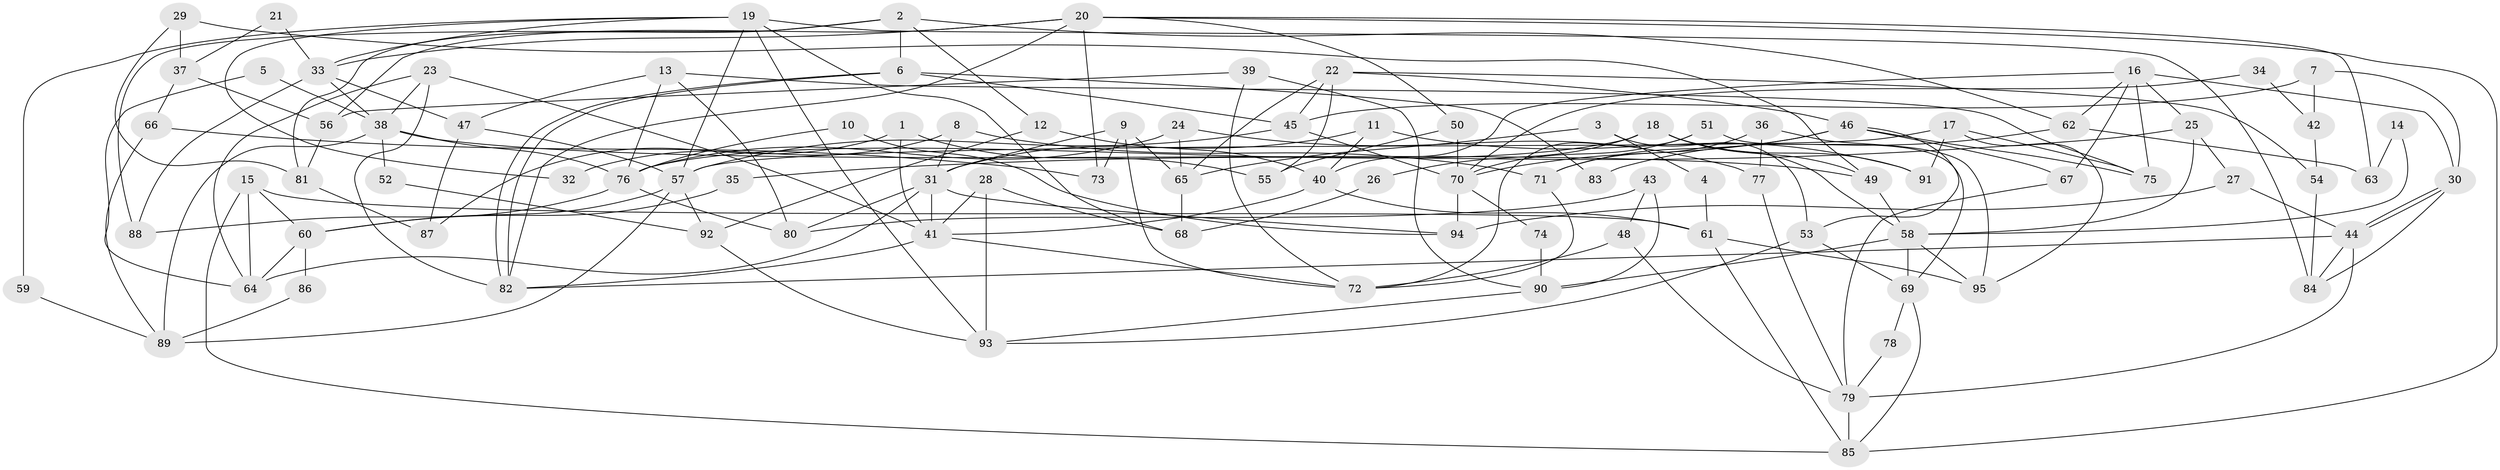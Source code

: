 // coarse degree distribution, {2: 0.15789473684210525, 5: 0.12280701754385964, 4: 0.22807017543859648, 3: 0.22807017543859648, 7: 0.05263157894736842, 10: 0.017543859649122806, 8: 0.05263157894736842, 6: 0.08771929824561403, 9: 0.03508771929824561, 13: 0.017543859649122806}
// Generated by graph-tools (version 1.1) at 2025/54/03/04/25 21:54:40]
// undirected, 95 vertices, 190 edges
graph export_dot {
graph [start="1"]
  node [color=gray90,style=filled];
  1;
  2;
  3;
  4;
  5;
  6;
  7;
  8;
  9;
  10;
  11;
  12;
  13;
  14;
  15;
  16;
  17;
  18;
  19;
  20;
  21;
  22;
  23;
  24;
  25;
  26;
  27;
  28;
  29;
  30;
  31;
  32;
  33;
  34;
  35;
  36;
  37;
  38;
  39;
  40;
  41;
  42;
  43;
  44;
  45;
  46;
  47;
  48;
  49;
  50;
  51;
  52;
  53;
  54;
  55;
  56;
  57;
  58;
  59;
  60;
  61;
  62;
  63;
  64;
  65;
  66;
  67;
  68;
  69;
  70;
  71;
  72;
  73;
  74;
  75;
  76;
  77;
  78;
  79;
  80;
  81;
  82;
  83;
  84;
  85;
  86;
  87;
  88;
  89;
  90;
  91;
  92;
  93;
  94;
  95;
  1 -- 55;
  1 -- 41;
  1 -- 87;
  2 -- 12;
  2 -- 88;
  2 -- 6;
  2 -- 62;
  2 -- 81;
  3 -- 65;
  3 -- 53;
  3 -- 4;
  4 -- 61;
  5 -- 38;
  5 -- 64;
  6 -- 82;
  6 -- 82;
  6 -- 45;
  6 -- 83;
  7 -- 30;
  7 -- 45;
  7 -- 42;
  8 -- 71;
  8 -- 31;
  8 -- 32;
  9 -- 65;
  9 -- 72;
  9 -- 31;
  9 -- 73;
  10 -- 94;
  10 -- 76;
  11 -- 31;
  11 -- 40;
  11 -- 91;
  12 -- 40;
  12 -- 92;
  13 -- 80;
  13 -- 47;
  13 -- 75;
  13 -- 76;
  14 -- 63;
  14 -- 58;
  15 -- 61;
  15 -- 60;
  15 -- 64;
  15 -- 85;
  16 -- 67;
  16 -- 75;
  16 -- 25;
  16 -- 30;
  16 -- 40;
  16 -- 62;
  17 -- 57;
  17 -- 95;
  17 -- 75;
  17 -- 91;
  18 -- 76;
  18 -- 91;
  18 -- 26;
  18 -- 49;
  18 -- 58;
  19 -- 33;
  19 -- 84;
  19 -- 32;
  19 -- 57;
  19 -- 59;
  19 -- 68;
  19 -- 93;
  20 -- 82;
  20 -- 85;
  20 -- 33;
  20 -- 50;
  20 -- 56;
  20 -- 63;
  20 -- 73;
  21 -- 37;
  21 -- 33;
  22 -- 46;
  22 -- 45;
  22 -- 54;
  22 -- 55;
  22 -- 65;
  23 -- 82;
  23 -- 64;
  23 -- 38;
  23 -- 41;
  24 -- 76;
  24 -- 65;
  24 -- 77;
  25 -- 58;
  25 -- 27;
  25 -- 35;
  26 -- 68;
  27 -- 44;
  27 -- 94;
  28 -- 93;
  28 -- 41;
  28 -- 68;
  29 -- 49;
  29 -- 81;
  29 -- 37;
  30 -- 44;
  30 -- 44;
  30 -- 84;
  31 -- 94;
  31 -- 41;
  31 -- 64;
  31 -- 80;
  33 -- 38;
  33 -- 47;
  33 -- 88;
  34 -- 42;
  34 -- 70;
  35 -- 60;
  36 -- 71;
  36 -- 95;
  36 -- 77;
  37 -- 56;
  37 -- 66;
  38 -- 49;
  38 -- 52;
  38 -- 76;
  38 -- 89;
  39 -- 56;
  39 -- 90;
  39 -- 72;
  40 -- 41;
  40 -- 61;
  41 -- 72;
  41 -- 82;
  42 -- 54;
  43 -- 80;
  43 -- 48;
  43 -- 90;
  44 -- 82;
  44 -- 79;
  44 -- 84;
  45 -- 57;
  45 -- 70;
  46 -- 75;
  46 -- 70;
  46 -- 53;
  46 -- 67;
  46 -- 71;
  47 -- 57;
  47 -- 87;
  48 -- 79;
  48 -- 72;
  49 -- 58;
  50 -- 70;
  50 -- 55;
  51 -- 72;
  51 -- 69;
  51 -- 70;
  52 -- 92;
  53 -- 93;
  53 -- 69;
  54 -- 84;
  56 -- 81;
  57 -- 89;
  57 -- 60;
  57 -- 92;
  58 -- 69;
  58 -- 90;
  58 -- 95;
  59 -- 89;
  60 -- 64;
  60 -- 86;
  61 -- 85;
  61 -- 95;
  62 -- 63;
  62 -- 83;
  65 -- 68;
  66 -- 73;
  66 -- 89;
  67 -- 79;
  69 -- 85;
  69 -- 78;
  70 -- 74;
  70 -- 94;
  71 -- 72;
  74 -- 90;
  76 -- 80;
  76 -- 88;
  77 -- 79;
  78 -- 79;
  79 -- 85;
  81 -- 87;
  86 -- 89;
  90 -- 93;
  92 -- 93;
}
